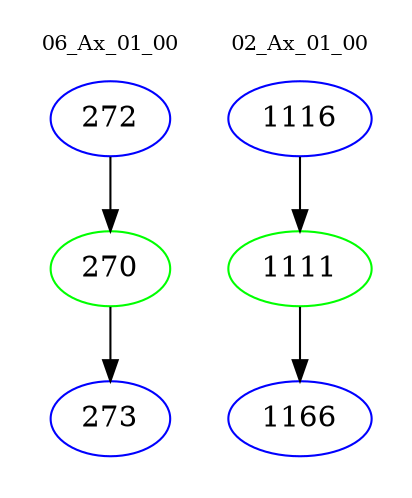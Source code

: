 digraph{
subgraph cluster_0 {
color = white
label = "06_Ax_01_00";
fontsize=10;
T0_272 [label="272", color="blue"]
T0_272 -> T0_270 [color="black"]
T0_270 [label="270", color="green"]
T0_270 -> T0_273 [color="black"]
T0_273 [label="273", color="blue"]
}
subgraph cluster_1 {
color = white
label = "02_Ax_01_00";
fontsize=10;
T1_1116 [label="1116", color="blue"]
T1_1116 -> T1_1111 [color="black"]
T1_1111 [label="1111", color="green"]
T1_1111 -> T1_1166 [color="black"]
T1_1166 [label="1166", color="blue"]
}
}
